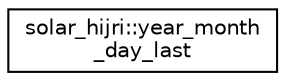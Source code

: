 digraph "Graphical Class Hierarchy"
{
 // LATEX_PDF_SIZE
  edge [fontname="Helvetica",fontsize="10",labelfontname="Helvetica",labelfontsize="10"];
  node [fontname="Helvetica",fontsize="10",shape=record];
  rankdir="LR";
  Node0 [label="solar_hijri::year_month\l_day_last",height=0.2,width=0.4,color="black", fillcolor="white", style="filled",URL="$classsolar__hijri_1_1year__month__day__last.html",tooltip=" "];
}
